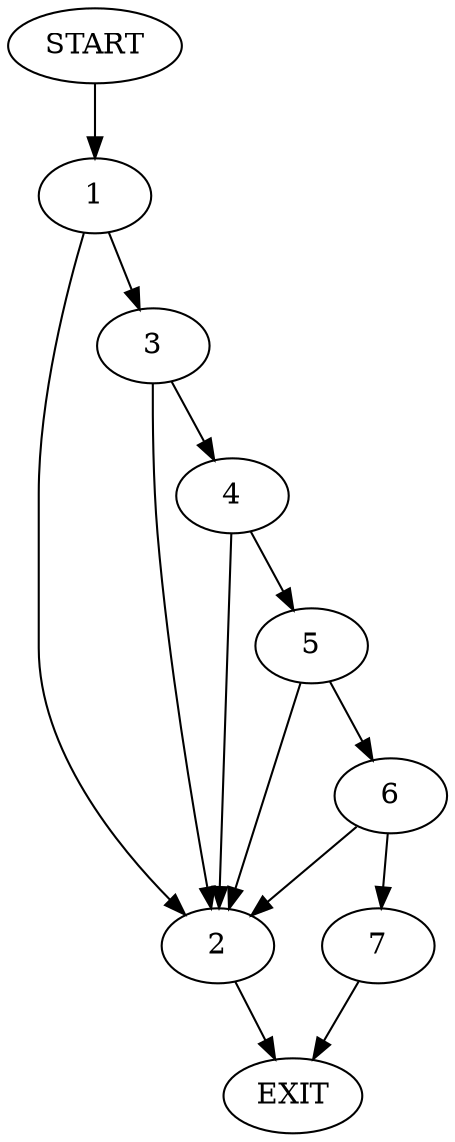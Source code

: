 digraph {
0 [label="START"]
8 [label="EXIT"]
0 -> 1
1 -> 2
1 -> 3
2 -> 8
3 -> 4
3 -> 2
4 -> 2
4 -> 5
5 -> 6
5 -> 2
6 -> 7
6 -> 2
7 -> 8
}
